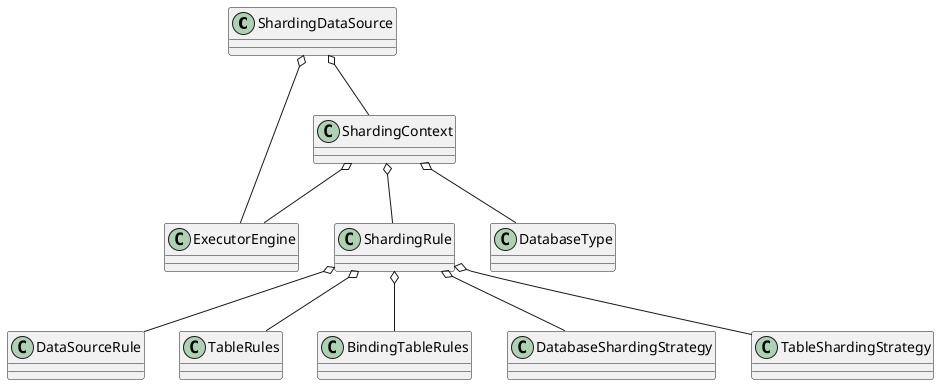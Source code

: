 @startuml

class ShardingDataSource
class ExecutorEngine
class ShardingContext
class ShardingRule
class DatabaseType
class DataSourceRule
class TableRules

ShardingDataSource o-- ExecutorEngine
ShardingDataSource o-- ShardingContext

ShardingContext o-- ShardingRule
ShardingContext o-- DatabaseType
ShardingContext o-- ExecutorEngine

ShardingRule o-- DataSourceRule
ShardingRule o-- TableRules
ShardingRule o-- BindingTableRules
ShardingRule o-- DatabaseShardingStrategy
ShardingRule o-- TableShardingStrategy


@enduml